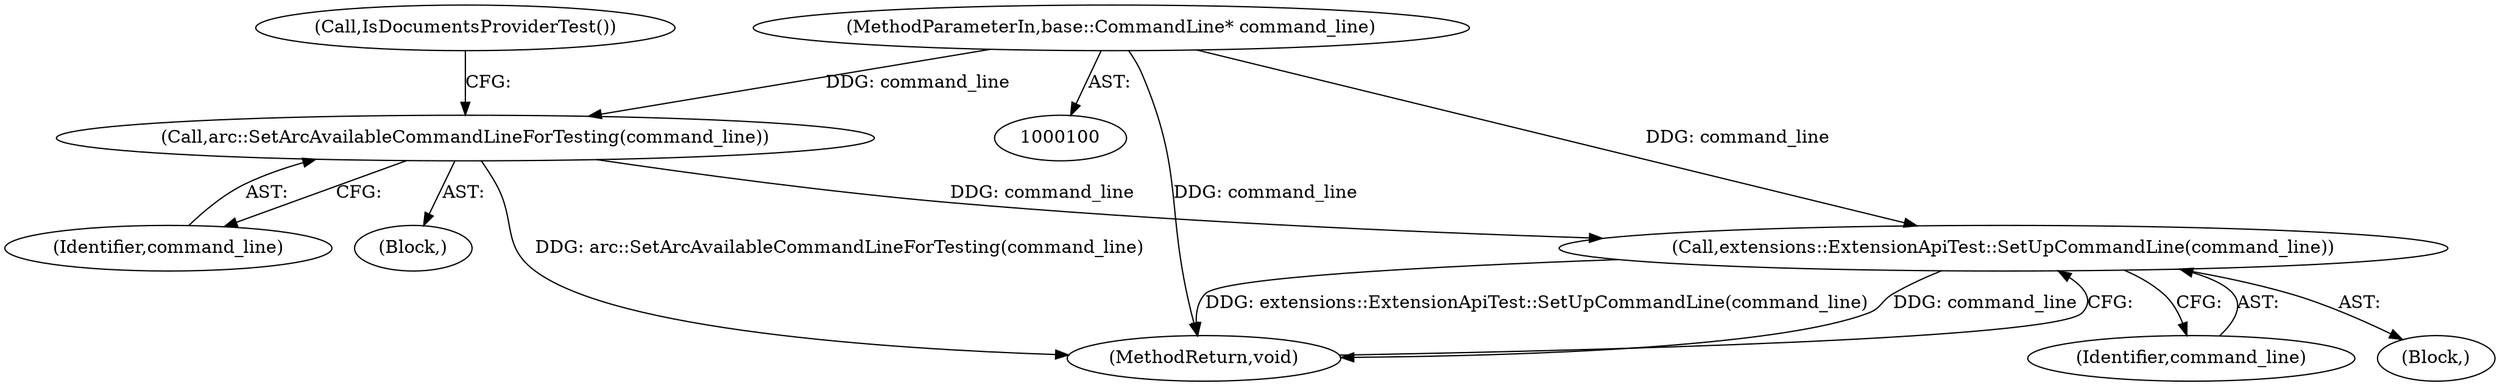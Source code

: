 digraph "0_Chrome_d4e0a7273cd8d7a9ee667ad5b5c8aad0f5f59251@pointer" {
"1000183" [label="(Call,arc::SetArcAvailableCommandLineForTesting(command_line))"];
"1000101" [label="(MethodParameterIn,base::CommandLine* command_line)"];
"1000197" [label="(Call,extensions::ExtensionApiTest::SetUpCommandLine(command_line))"];
"1000199" [label="(MethodReturn,void)"];
"1000183" [label="(Call,arc::SetArcAvailableCommandLineForTesting(command_line))"];
"1000198" [label="(Identifier,command_line)"];
"1000101" [label="(MethodParameterIn,base::CommandLine* command_line)"];
"1000197" [label="(Call,extensions::ExtensionApiTest::SetUpCommandLine(command_line))"];
"1000102" [label="(Block,)"];
"1000184" [label="(Identifier,command_line)"];
"1000182" [label="(Block,)"];
"1000186" [label="(Call,IsDocumentsProviderTest())"];
"1000183" -> "1000182"  [label="AST: "];
"1000183" -> "1000184"  [label="CFG: "];
"1000184" -> "1000183"  [label="AST: "];
"1000186" -> "1000183"  [label="CFG: "];
"1000183" -> "1000199"  [label="DDG: arc::SetArcAvailableCommandLineForTesting(command_line)"];
"1000101" -> "1000183"  [label="DDG: command_line"];
"1000183" -> "1000197"  [label="DDG: command_line"];
"1000101" -> "1000100"  [label="AST: "];
"1000101" -> "1000199"  [label="DDG: command_line"];
"1000101" -> "1000197"  [label="DDG: command_line"];
"1000197" -> "1000102"  [label="AST: "];
"1000197" -> "1000198"  [label="CFG: "];
"1000198" -> "1000197"  [label="AST: "];
"1000199" -> "1000197"  [label="CFG: "];
"1000197" -> "1000199"  [label="DDG: extensions::ExtensionApiTest::SetUpCommandLine(command_line)"];
"1000197" -> "1000199"  [label="DDG: command_line"];
}
